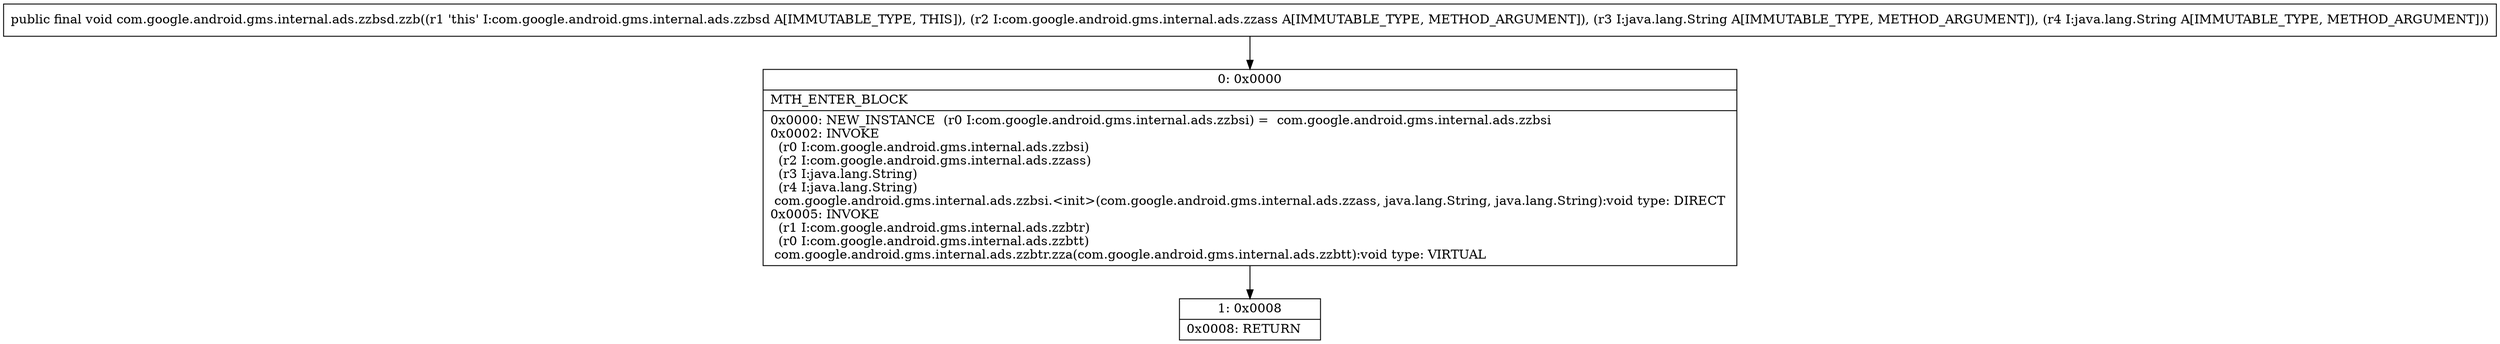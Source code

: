 digraph "CFG forcom.google.android.gms.internal.ads.zzbsd.zzb(Lcom\/google\/android\/gms\/internal\/ads\/zzass;Ljava\/lang\/String;Ljava\/lang\/String;)V" {
Node_0 [shape=record,label="{0\:\ 0x0000|MTH_ENTER_BLOCK\l|0x0000: NEW_INSTANCE  (r0 I:com.google.android.gms.internal.ads.zzbsi) =  com.google.android.gms.internal.ads.zzbsi \l0x0002: INVOKE  \l  (r0 I:com.google.android.gms.internal.ads.zzbsi)\l  (r2 I:com.google.android.gms.internal.ads.zzass)\l  (r3 I:java.lang.String)\l  (r4 I:java.lang.String)\l com.google.android.gms.internal.ads.zzbsi.\<init\>(com.google.android.gms.internal.ads.zzass, java.lang.String, java.lang.String):void type: DIRECT \l0x0005: INVOKE  \l  (r1 I:com.google.android.gms.internal.ads.zzbtr)\l  (r0 I:com.google.android.gms.internal.ads.zzbtt)\l com.google.android.gms.internal.ads.zzbtr.zza(com.google.android.gms.internal.ads.zzbtt):void type: VIRTUAL \l}"];
Node_1 [shape=record,label="{1\:\ 0x0008|0x0008: RETURN   \l}"];
MethodNode[shape=record,label="{public final void com.google.android.gms.internal.ads.zzbsd.zzb((r1 'this' I:com.google.android.gms.internal.ads.zzbsd A[IMMUTABLE_TYPE, THIS]), (r2 I:com.google.android.gms.internal.ads.zzass A[IMMUTABLE_TYPE, METHOD_ARGUMENT]), (r3 I:java.lang.String A[IMMUTABLE_TYPE, METHOD_ARGUMENT]), (r4 I:java.lang.String A[IMMUTABLE_TYPE, METHOD_ARGUMENT])) }"];
MethodNode -> Node_0;
Node_0 -> Node_1;
}

